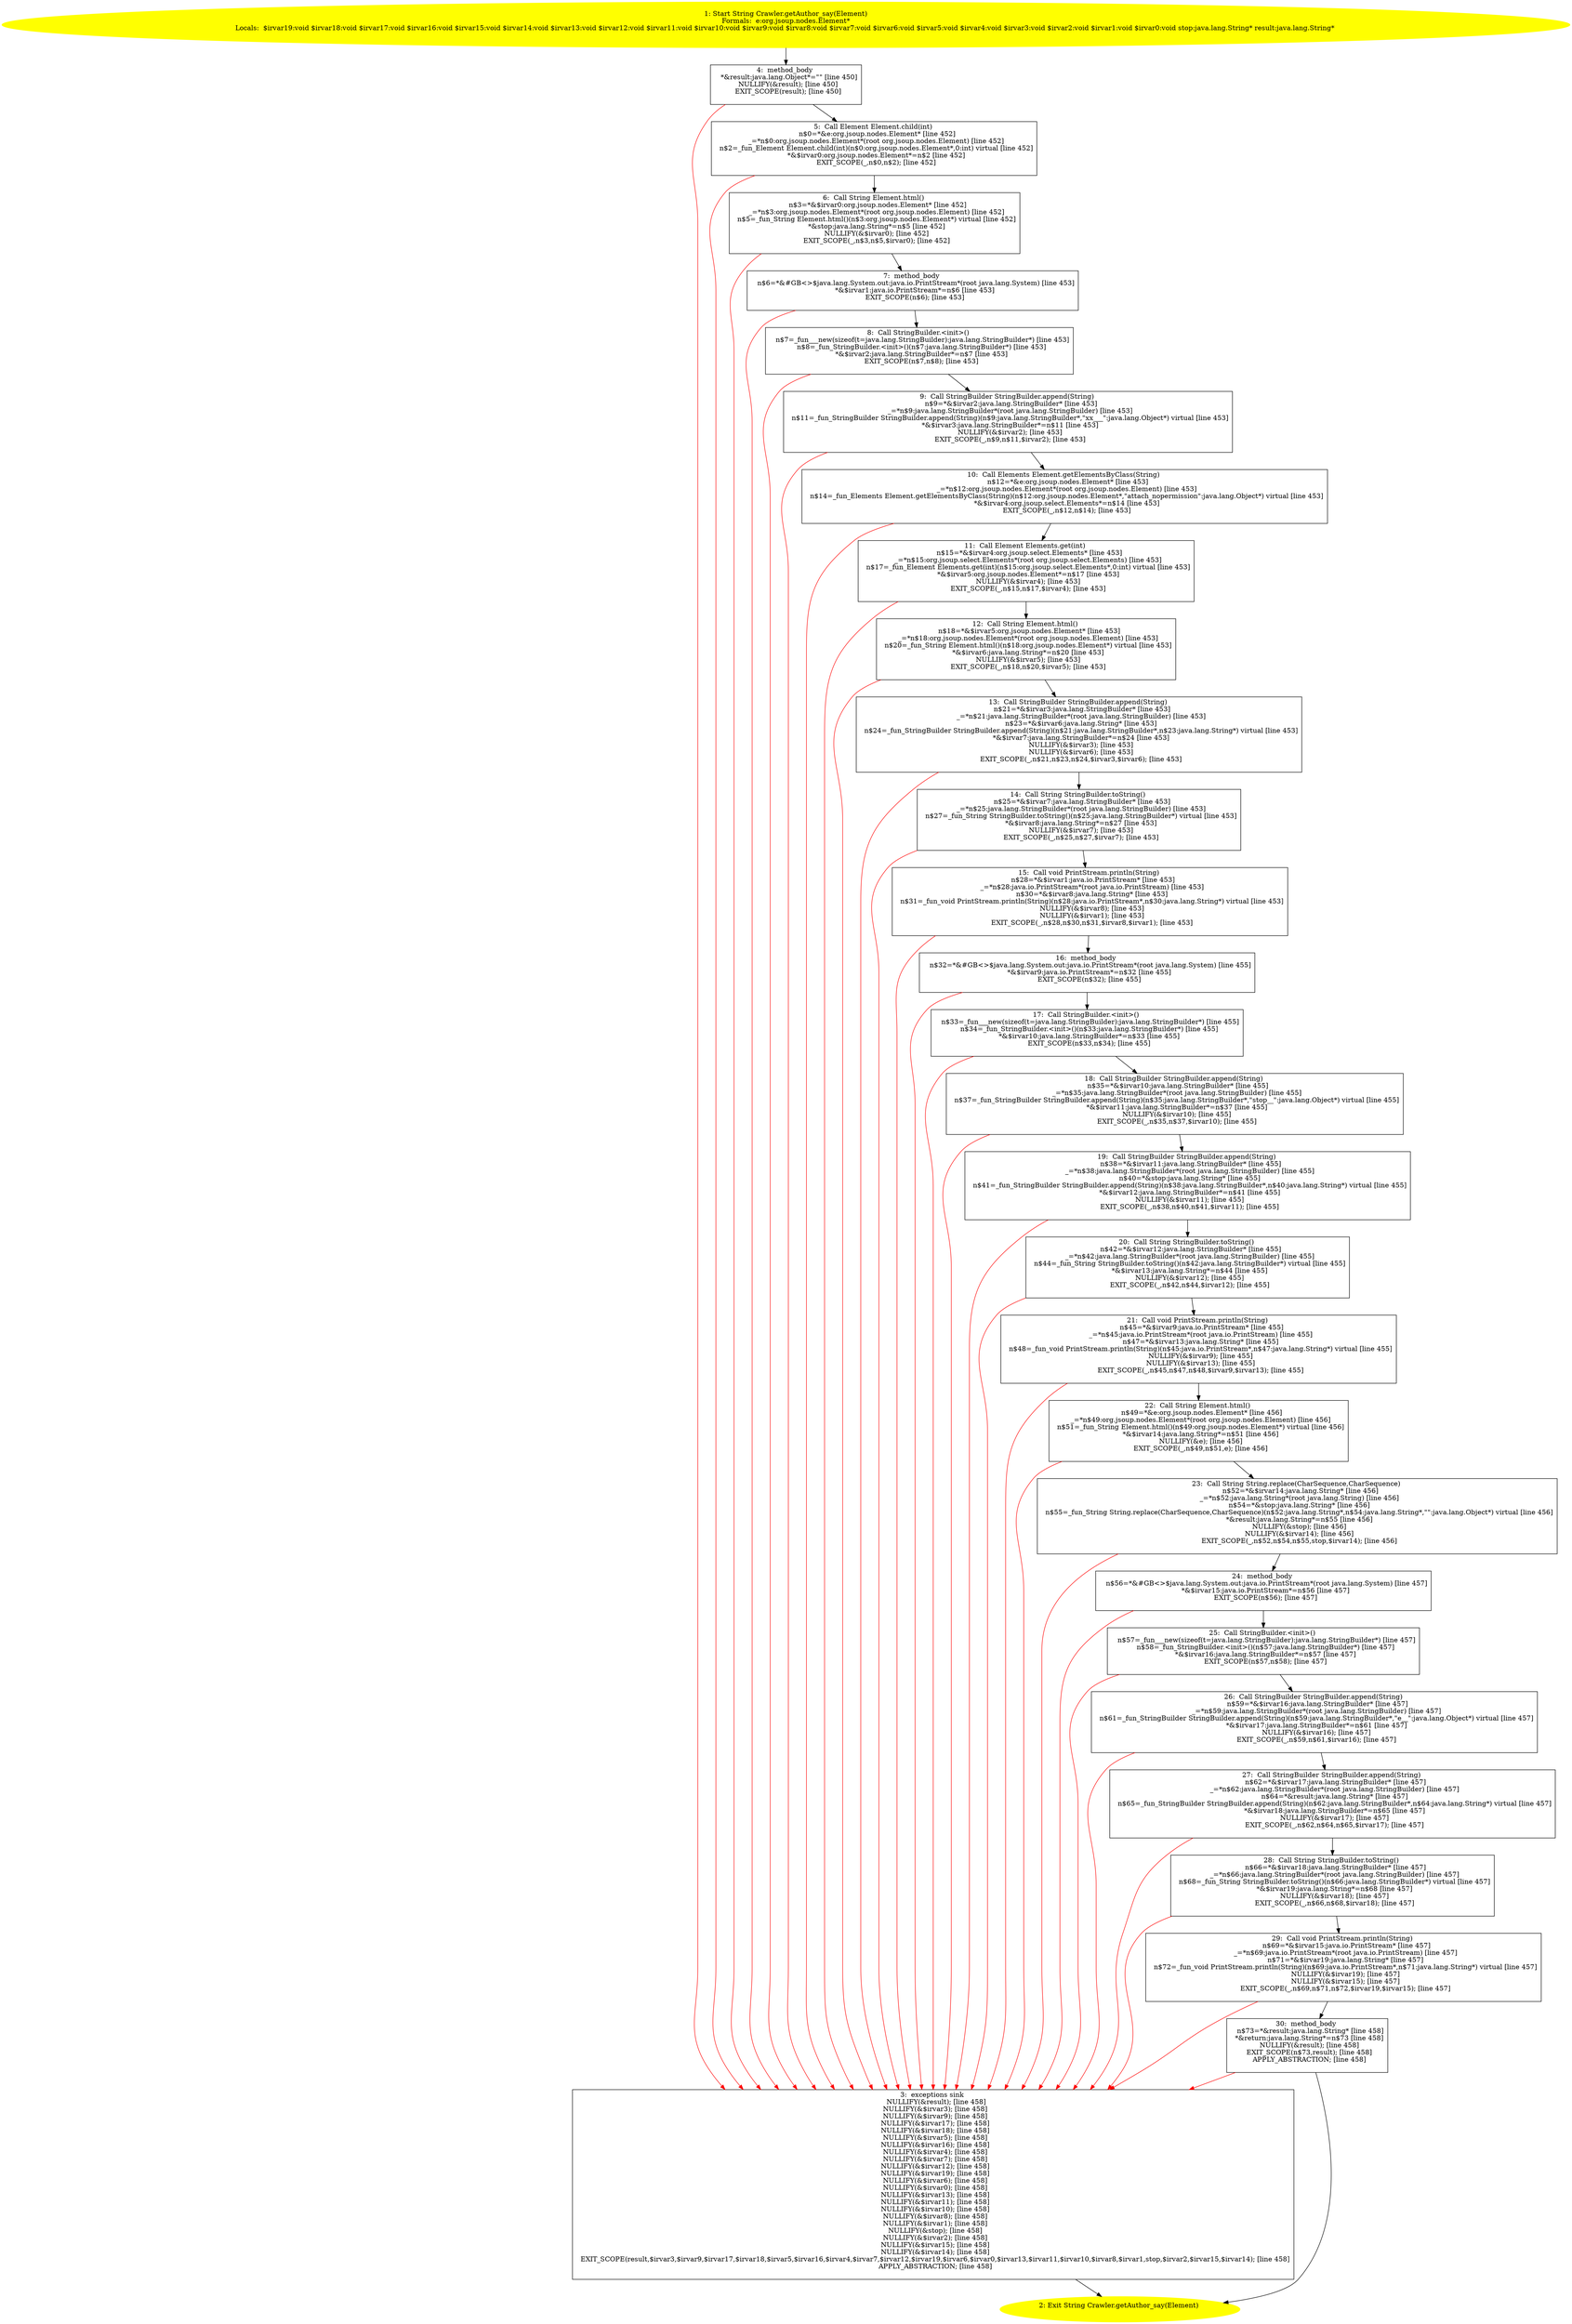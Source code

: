 /* @generated */
digraph cfg {
"com.dulishuo.yimusanfendi.Crawler.getAuthor_say(org.jsoup.nodes.Element):java.lang.String.e4fb759580d5a68f1a21addba2795ad1_1" [label="1: Start String Crawler.getAuthor_say(Element)\nFormals:  e:org.jsoup.nodes.Element*\nLocals:  $irvar19:void $irvar18:void $irvar17:void $irvar16:void $irvar15:void $irvar14:void $irvar13:void $irvar12:void $irvar11:void $irvar10:void $irvar9:void $irvar8:void $irvar7:void $irvar6:void $irvar5:void $irvar4:void $irvar3:void $irvar2:void $irvar1:void $irvar0:void stop:java.lang.String* result:java.lang.String* \n  " color=yellow style=filled]
	

	 "com.dulishuo.yimusanfendi.Crawler.getAuthor_say(org.jsoup.nodes.Element):java.lang.String.e4fb759580d5a68f1a21addba2795ad1_1" -> "com.dulishuo.yimusanfendi.Crawler.getAuthor_say(org.jsoup.nodes.Element):java.lang.String.e4fb759580d5a68f1a21addba2795ad1_4" ;
"com.dulishuo.yimusanfendi.Crawler.getAuthor_say(org.jsoup.nodes.Element):java.lang.String.e4fb759580d5a68f1a21addba2795ad1_2" [label="2: Exit String Crawler.getAuthor_say(Element) \n  " color=yellow style=filled]
	

"com.dulishuo.yimusanfendi.Crawler.getAuthor_say(org.jsoup.nodes.Element):java.lang.String.e4fb759580d5a68f1a21addba2795ad1_3" [label="3:  exceptions sink \n   NULLIFY(&result); [line 458]\n  NULLIFY(&$irvar3); [line 458]\n  NULLIFY(&$irvar9); [line 458]\n  NULLIFY(&$irvar17); [line 458]\n  NULLIFY(&$irvar18); [line 458]\n  NULLIFY(&$irvar5); [line 458]\n  NULLIFY(&$irvar16); [line 458]\n  NULLIFY(&$irvar4); [line 458]\n  NULLIFY(&$irvar7); [line 458]\n  NULLIFY(&$irvar12); [line 458]\n  NULLIFY(&$irvar19); [line 458]\n  NULLIFY(&$irvar6); [line 458]\n  NULLIFY(&$irvar0); [line 458]\n  NULLIFY(&$irvar13); [line 458]\n  NULLIFY(&$irvar11); [line 458]\n  NULLIFY(&$irvar10); [line 458]\n  NULLIFY(&$irvar8); [line 458]\n  NULLIFY(&$irvar1); [line 458]\n  NULLIFY(&stop); [line 458]\n  NULLIFY(&$irvar2); [line 458]\n  NULLIFY(&$irvar15); [line 458]\n  NULLIFY(&$irvar14); [line 458]\n  EXIT_SCOPE(result,$irvar3,$irvar9,$irvar17,$irvar18,$irvar5,$irvar16,$irvar4,$irvar7,$irvar12,$irvar19,$irvar6,$irvar0,$irvar13,$irvar11,$irvar10,$irvar8,$irvar1,stop,$irvar2,$irvar15,$irvar14); [line 458]\n  APPLY_ABSTRACTION; [line 458]\n " shape="box"]
	

	 "com.dulishuo.yimusanfendi.Crawler.getAuthor_say(org.jsoup.nodes.Element):java.lang.String.e4fb759580d5a68f1a21addba2795ad1_3" -> "com.dulishuo.yimusanfendi.Crawler.getAuthor_say(org.jsoup.nodes.Element):java.lang.String.e4fb759580d5a68f1a21addba2795ad1_2" ;
"com.dulishuo.yimusanfendi.Crawler.getAuthor_say(org.jsoup.nodes.Element):java.lang.String.e4fb759580d5a68f1a21addba2795ad1_4" [label="4:  method_body \n   *&result:java.lang.Object*=\"\" [line 450]\n  NULLIFY(&result); [line 450]\n  EXIT_SCOPE(result); [line 450]\n " shape="box"]
	

	 "com.dulishuo.yimusanfendi.Crawler.getAuthor_say(org.jsoup.nodes.Element):java.lang.String.e4fb759580d5a68f1a21addba2795ad1_4" -> "com.dulishuo.yimusanfendi.Crawler.getAuthor_say(org.jsoup.nodes.Element):java.lang.String.e4fb759580d5a68f1a21addba2795ad1_5" ;
	 "com.dulishuo.yimusanfendi.Crawler.getAuthor_say(org.jsoup.nodes.Element):java.lang.String.e4fb759580d5a68f1a21addba2795ad1_4" -> "com.dulishuo.yimusanfendi.Crawler.getAuthor_say(org.jsoup.nodes.Element):java.lang.String.e4fb759580d5a68f1a21addba2795ad1_3" [color="red" ];
"com.dulishuo.yimusanfendi.Crawler.getAuthor_say(org.jsoup.nodes.Element):java.lang.String.e4fb759580d5a68f1a21addba2795ad1_5" [label="5:  Call Element Element.child(int) \n   n$0=*&e:org.jsoup.nodes.Element* [line 452]\n  _=*n$0:org.jsoup.nodes.Element*(root org.jsoup.nodes.Element) [line 452]\n  n$2=_fun_Element Element.child(int)(n$0:org.jsoup.nodes.Element*,0:int) virtual [line 452]\n  *&$irvar0:org.jsoup.nodes.Element*=n$2 [line 452]\n  EXIT_SCOPE(_,n$0,n$2); [line 452]\n " shape="box"]
	

	 "com.dulishuo.yimusanfendi.Crawler.getAuthor_say(org.jsoup.nodes.Element):java.lang.String.e4fb759580d5a68f1a21addba2795ad1_5" -> "com.dulishuo.yimusanfendi.Crawler.getAuthor_say(org.jsoup.nodes.Element):java.lang.String.e4fb759580d5a68f1a21addba2795ad1_6" ;
	 "com.dulishuo.yimusanfendi.Crawler.getAuthor_say(org.jsoup.nodes.Element):java.lang.String.e4fb759580d5a68f1a21addba2795ad1_5" -> "com.dulishuo.yimusanfendi.Crawler.getAuthor_say(org.jsoup.nodes.Element):java.lang.String.e4fb759580d5a68f1a21addba2795ad1_3" [color="red" ];
"com.dulishuo.yimusanfendi.Crawler.getAuthor_say(org.jsoup.nodes.Element):java.lang.String.e4fb759580d5a68f1a21addba2795ad1_6" [label="6:  Call String Element.html() \n   n$3=*&$irvar0:org.jsoup.nodes.Element* [line 452]\n  _=*n$3:org.jsoup.nodes.Element*(root org.jsoup.nodes.Element) [line 452]\n  n$5=_fun_String Element.html()(n$3:org.jsoup.nodes.Element*) virtual [line 452]\n  *&stop:java.lang.String*=n$5 [line 452]\n  NULLIFY(&$irvar0); [line 452]\n  EXIT_SCOPE(_,n$3,n$5,$irvar0); [line 452]\n " shape="box"]
	

	 "com.dulishuo.yimusanfendi.Crawler.getAuthor_say(org.jsoup.nodes.Element):java.lang.String.e4fb759580d5a68f1a21addba2795ad1_6" -> "com.dulishuo.yimusanfendi.Crawler.getAuthor_say(org.jsoup.nodes.Element):java.lang.String.e4fb759580d5a68f1a21addba2795ad1_7" ;
	 "com.dulishuo.yimusanfendi.Crawler.getAuthor_say(org.jsoup.nodes.Element):java.lang.String.e4fb759580d5a68f1a21addba2795ad1_6" -> "com.dulishuo.yimusanfendi.Crawler.getAuthor_say(org.jsoup.nodes.Element):java.lang.String.e4fb759580d5a68f1a21addba2795ad1_3" [color="red" ];
"com.dulishuo.yimusanfendi.Crawler.getAuthor_say(org.jsoup.nodes.Element):java.lang.String.e4fb759580d5a68f1a21addba2795ad1_7" [label="7:  method_body \n   n$6=*&#GB<>$java.lang.System.out:java.io.PrintStream*(root java.lang.System) [line 453]\n  *&$irvar1:java.io.PrintStream*=n$6 [line 453]\n  EXIT_SCOPE(n$6); [line 453]\n " shape="box"]
	

	 "com.dulishuo.yimusanfendi.Crawler.getAuthor_say(org.jsoup.nodes.Element):java.lang.String.e4fb759580d5a68f1a21addba2795ad1_7" -> "com.dulishuo.yimusanfendi.Crawler.getAuthor_say(org.jsoup.nodes.Element):java.lang.String.e4fb759580d5a68f1a21addba2795ad1_8" ;
	 "com.dulishuo.yimusanfendi.Crawler.getAuthor_say(org.jsoup.nodes.Element):java.lang.String.e4fb759580d5a68f1a21addba2795ad1_7" -> "com.dulishuo.yimusanfendi.Crawler.getAuthor_say(org.jsoup.nodes.Element):java.lang.String.e4fb759580d5a68f1a21addba2795ad1_3" [color="red" ];
"com.dulishuo.yimusanfendi.Crawler.getAuthor_say(org.jsoup.nodes.Element):java.lang.String.e4fb759580d5a68f1a21addba2795ad1_8" [label="8:  Call StringBuilder.<init>() \n   n$7=_fun___new(sizeof(t=java.lang.StringBuilder):java.lang.StringBuilder*) [line 453]\n  n$8=_fun_StringBuilder.<init>()(n$7:java.lang.StringBuilder*) [line 453]\n  *&$irvar2:java.lang.StringBuilder*=n$7 [line 453]\n  EXIT_SCOPE(n$7,n$8); [line 453]\n " shape="box"]
	

	 "com.dulishuo.yimusanfendi.Crawler.getAuthor_say(org.jsoup.nodes.Element):java.lang.String.e4fb759580d5a68f1a21addba2795ad1_8" -> "com.dulishuo.yimusanfendi.Crawler.getAuthor_say(org.jsoup.nodes.Element):java.lang.String.e4fb759580d5a68f1a21addba2795ad1_9" ;
	 "com.dulishuo.yimusanfendi.Crawler.getAuthor_say(org.jsoup.nodes.Element):java.lang.String.e4fb759580d5a68f1a21addba2795ad1_8" -> "com.dulishuo.yimusanfendi.Crawler.getAuthor_say(org.jsoup.nodes.Element):java.lang.String.e4fb759580d5a68f1a21addba2795ad1_3" [color="red" ];
"com.dulishuo.yimusanfendi.Crawler.getAuthor_say(org.jsoup.nodes.Element):java.lang.String.e4fb759580d5a68f1a21addba2795ad1_9" [label="9:  Call StringBuilder StringBuilder.append(String) \n   n$9=*&$irvar2:java.lang.StringBuilder* [line 453]\n  _=*n$9:java.lang.StringBuilder*(root java.lang.StringBuilder) [line 453]\n  n$11=_fun_StringBuilder StringBuilder.append(String)(n$9:java.lang.StringBuilder*,\"xx___\":java.lang.Object*) virtual [line 453]\n  *&$irvar3:java.lang.StringBuilder*=n$11 [line 453]\n  NULLIFY(&$irvar2); [line 453]\n  EXIT_SCOPE(_,n$9,n$11,$irvar2); [line 453]\n " shape="box"]
	

	 "com.dulishuo.yimusanfendi.Crawler.getAuthor_say(org.jsoup.nodes.Element):java.lang.String.e4fb759580d5a68f1a21addba2795ad1_9" -> "com.dulishuo.yimusanfendi.Crawler.getAuthor_say(org.jsoup.nodes.Element):java.lang.String.e4fb759580d5a68f1a21addba2795ad1_10" ;
	 "com.dulishuo.yimusanfendi.Crawler.getAuthor_say(org.jsoup.nodes.Element):java.lang.String.e4fb759580d5a68f1a21addba2795ad1_9" -> "com.dulishuo.yimusanfendi.Crawler.getAuthor_say(org.jsoup.nodes.Element):java.lang.String.e4fb759580d5a68f1a21addba2795ad1_3" [color="red" ];
"com.dulishuo.yimusanfendi.Crawler.getAuthor_say(org.jsoup.nodes.Element):java.lang.String.e4fb759580d5a68f1a21addba2795ad1_10" [label="10:  Call Elements Element.getElementsByClass(String) \n   n$12=*&e:org.jsoup.nodes.Element* [line 453]\n  _=*n$12:org.jsoup.nodes.Element*(root org.jsoup.nodes.Element) [line 453]\n  n$14=_fun_Elements Element.getElementsByClass(String)(n$12:org.jsoup.nodes.Element*,\"attach_nopermission\":java.lang.Object*) virtual [line 453]\n  *&$irvar4:org.jsoup.select.Elements*=n$14 [line 453]\n  EXIT_SCOPE(_,n$12,n$14); [line 453]\n " shape="box"]
	

	 "com.dulishuo.yimusanfendi.Crawler.getAuthor_say(org.jsoup.nodes.Element):java.lang.String.e4fb759580d5a68f1a21addba2795ad1_10" -> "com.dulishuo.yimusanfendi.Crawler.getAuthor_say(org.jsoup.nodes.Element):java.lang.String.e4fb759580d5a68f1a21addba2795ad1_11" ;
	 "com.dulishuo.yimusanfendi.Crawler.getAuthor_say(org.jsoup.nodes.Element):java.lang.String.e4fb759580d5a68f1a21addba2795ad1_10" -> "com.dulishuo.yimusanfendi.Crawler.getAuthor_say(org.jsoup.nodes.Element):java.lang.String.e4fb759580d5a68f1a21addba2795ad1_3" [color="red" ];
"com.dulishuo.yimusanfendi.Crawler.getAuthor_say(org.jsoup.nodes.Element):java.lang.String.e4fb759580d5a68f1a21addba2795ad1_11" [label="11:  Call Element Elements.get(int) \n   n$15=*&$irvar4:org.jsoup.select.Elements* [line 453]\n  _=*n$15:org.jsoup.select.Elements*(root org.jsoup.select.Elements) [line 453]\n  n$17=_fun_Element Elements.get(int)(n$15:org.jsoup.select.Elements*,0:int) virtual [line 453]\n  *&$irvar5:org.jsoup.nodes.Element*=n$17 [line 453]\n  NULLIFY(&$irvar4); [line 453]\n  EXIT_SCOPE(_,n$15,n$17,$irvar4); [line 453]\n " shape="box"]
	

	 "com.dulishuo.yimusanfendi.Crawler.getAuthor_say(org.jsoup.nodes.Element):java.lang.String.e4fb759580d5a68f1a21addba2795ad1_11" -> "com.dulishuo.yimusanfendi.Crawler.getAuthor_say(org.jsoup.nodes.Element):java.lang.String.e4fb759580d5a68f1a21addba2795ad1_12" ;
	 "com.dulishuo.yimusanfendi.Crawler.getAuthor_say(org.jsoup.nodes.Element):java.lang.String.e4fb759580d5a68f1a21addba2795ad1_11" -> "com.dulishuo.yimusanfendi.Crawler.getAuthor_say(org.jsoup.nodes.Element):java.lang.String.e4fb759580d5a68f1a21addba2795ad1_3" [color="red" ];
"com.dulishuo.yimusanfendi.Crawler.getAuthor_say(org.jsoup.nodes.Element):java.lang.String.e4fb759580d5a68f1a21addba2795ad1_12" [label="12:  Call String Element.html() \n   n$18=*&$irvar5:org.jsoup.nodes.Element* [line 453]\n  _=*n$18:org.jsoup.nodes.Element*(root org.jsoup.nodes.Element) [line 453]\n  n$20=_fun_String Element.html()(n$18:org.jsoup.nodes.Element*) virtual [line 453]\n  *&$irvar6:java.lang.String*=n$20 [line 453]\n  NULLIFY(&$irvar5); [line 453]\n  EXIT_SCOPE(_,n$18,n$20,$irvar5); [line 453]\n " shape="box"]
	

	 "com.dulishuo.yimusanfendi.Crawler.getAuthor_say(org.jsoup.nodes.Element):java.lang.String.e4fb759580d5a68f1a21addba2795ad1_12" -> "com.dulishuo.yimusanfendi.Crawler.getAuthor_say(org.jsoup.nodes.Element):java.lang.String.e4fb759580d5a68f1a21addba2795ad1_13" ;
	 "com.dulishuo.yimusanfendi.Crawler.getAuthor_say(org.jsoup.nodes.Element):java.lang.String.e4fb759580d5a68f1a21addba2795ad1_12" -> "com.dulishuo.yimusanfendi.Crawler.getAuthor_say(org.jsoup.nodes.Element):java.lang.String.e4fb759580d5a68f1a21addba2795ad1_3" [color="red" ];
"com.dulishuo.yimusanfendi.Crawler.getAuthor_say(org.jsoup.nodes.Element):java.lang.String.e4fb759580d5a68f1a21addba2795ad1_13" [label="13:  Call StringBuilder StringBuilder.append(String) \n   n$21=*&$irvar3:java.lang.StringBuilder* [line 453]\n  _=*n$21:java.lang.StringBuilder*(root java.lang.StringBuilder) [line 453]\n  n$23=*&$irvar6:java.lang.String* [line 453]\n  n$24=_fun_StringBuilder StringBuilder.append(String)(n$21:java.lang.StringBuilder*,n$23:java.lang.String*) virtual [line 453]\n  *&$irvar7:java.lang.StringBuilder*=n$24 [line 453]\n  NULLIFY(&$irvar3); [line 453]\n  NULLIFY(&$irvar6); [line 453]\n  EXIT_SCOPE(_,n$21,n$23,n$24,$irvar3,$irvar6); [line 453]\n " shape="box"]
	

	 "com.dulishuo.yimusanfendi.Crawler.getAuthor_say(org.jsoup.nodes.Element):java.lang.String.e4fb759580d5a68f1a21addba2795ad1_13" -> "com.dulishuo.yimusanfendi.Crawler.getAuthor_say(org.jsoup.nodes.Element):java.lang.String.e4fb759580d5a68f1a21addba2795ad1_14" ;
	 "com.dulishuo.yimusanfendi.Crawler.getAuthor_say(org.jsoup.nodes.Element):java.lang.String.e4fb759580d5a68f1a21addba2795ad1_13" -> "com.dulishuo.yimusanfendi.Crawler.getAuthor_say(org.jsoup.nodes.Element):java.lang.String.e4fb759580d5a68f1a21addba2795ad1_3" [color="red" ];
"com.dulishuo.yimusanfendi.Crawler.getAuthor_say(org.jsoup.nodes.Element):java.lang.String.e4fb759580d5a68f1a21addba2795ad1_14" [label="14:  Call String StringBuilder.toString() \n   n$25=*&$irvar7:java.lang.StringBuilder* [line 453]\n  _=*n$25:java.lang.StringBuilder*(root java.lang.StringBuilder) [line 453]\n  n$27=_fun_String StringBuilder.toString()(n$25:java.lang.StringBuilder*) virtual [line 453]\n  *&$irvar8:java.lang.String*=n$27 [line 453]\n  NULLIFY(&$irvar7); [line 453]\n  EXIT_SCOPE(_,n$25,n$27,$irvar7); [line 453]\n " shape="box"]
	

	 "com.dulishuo.yimusanfendi.Crawler.getAuthor_say(org.jsoup.nodes.Element):java.lang.String.e4fb759580d5a68f1a21addba2795ad1_14" -> "com.dulishuo.yimusanfendi.Crawler.getAuthor_say(org.jsoup.nodes.Element):java.lang.String.e4fb759580d5a68f1a21addba2795ad1_15" ;
	 "com.dulishuo.yimusanfendi.Crawler.getAuthor_say(org.jsoup.nodes.Element):java.lang.String.e4fb759580d5a68f1a21addba2795ad1_14" -> "com.dulishuo.yimusanfendi.Crawler.getAuthor_say(org.jsoup.nodes.Element):java.lang.String.e4fb759580d5a68f1a21addba2795ad1_3" [color="red" ];
"com.dulishuo.yimusanfendi.Crawler.getAuthor_say(org.jsoup.nodes.Element):java.lang.String.e4fb759580d5a68f1a21addba2795ad1_15" [label="15:  Call void PrintStream.println(String) \n   n$28=*&$irvar1:java.io.PrintStream* [line 453]\n  _=*n$28:java.io.PrintStream*(root java.io.PrintStream) [line 453]\n  n$30=*&$irvar8:java.lang.String* [line 453]\n  n$31=_fun_void PrintStream.println(String)(n$28:java.io.PrintStream*,n$30:java.lang.String*) virtual [line 453]\n  NULLIFY(&$irvar8); [line 453]\n  NULLIFY(&$irvar1); [line 453]\n  EXIT_SCOPE(_,n$28,n$30,n$31,$irvar8,$irvar1); [line 453]\n " shape="box"]
	

	 "com.dulishuo.yimusanfendi.Crawler.getAuthor_say(org.jsoup.nodes.Element):java.lang.String.e4fb759580d5a68f1a21addba2795ad1_15" -> "com.dulishuo.yimusanfendi.Crawler.getAuthor_say(org.jsoup.nodes.Element):java.lang.String.e4fb759580d5a68f1a21addba2795ad1_16" ;
	 "com.dulishuo.yimusanfendi.Crawler.getAuthor_say(org.jsoup.nodes.Element):java.lang.String.e4fb759580d5a68f1a21addba2795ad1_15" -> "com.dulishuo.yimusanfendi.Crawler.getAuthor_say(org.jsoup.nodes.Element):java.lang.String.e4fb759580d5a68f1a21addba2795ad1_3" [color="red" ];
"com.dulishuo.yimusanfendi.Crawler.getAuthor_say(org.jsoup.nodes.Element):java.lang.String.e4fb759580d5a68f1a21addba2795ad1_16" [label="16:  method_body \n   n$32=*&#GB<>$java.lang.System.out:java.io.PrintStream*(root java.lang.System) [line 455]\n  *&$irvar9:java.io.PrintStream*=n$32 [line 455]\n  EXIT_SCOPE(n$32); [line 455]\n " shape="box"]
	

	 "com.dulishuo.yimusanfendi.Crawler.getAuthor_say(org.jsoup.nodes.Element):java.lang.String.e4fb759580d5a68f1a21addba2795ad1_16" -> "com.dulishuo.yimusanfendi.Crawler.getAuthor_say(org.jsoup.nodes.Element):java.lang.String.e4fb759580d5a68f1a21addba2795ad1_17" ;
	 "com.dulishuo.yimusanfendi.Crawler.getAuthor_say(org.jsoup.nodes.Element):java.lang.String.e4fb759580d5a68f1a21addba2795ad1_16" -> "com.dulishuo.yimusanfendi.Crawler.getAuthor_say(org.jsoup.nodes.Element):java.lang.String.e4fb759580d5a68f1a21addba2795ad1_3" [color="red" ];
"com.dulishuo.yimusanfendi.Crawler.getAuthor_say(org.jsoup.nodes.Element):java.lang.String.e4fb759580d5a68f1a21addba2795ad1_17" [label="17:  Call StringBuilder.<init>() \n   n$33=_fun___new(sizeof(t=java.lang.StringBuilder):java.lang.StringBuilder*) [line 455]\n  n$34=_fun_StringBuilder.<init>()(n$33:java.lang.StringBuilder*) [line 455]\n  *&$irvar10:java.lang.StringBuilder*=n$33 [line 455]\n  EXIT_SCOPE(n$33,n$34); [line 455]\n " shape="box"]
	

	 "com.dulishuo.yimusanfendi.Crawler.getAuthor_say(org.jsoup.nodes.Element):java.lang.String.e4fb759580d5a68f1a21addba2795ad1_17" -> "com.dulishuo.yimusanfendi.Crawler.getAuthor_say(org.jsoup.nodes.Element):java.lang.String.e4fb759580d5a68f1a21addba2795ad1_18" ;
	 "com.dulishuo.yimusanfendi.Crawler.getAuthor_say(org.jsoup.nodes.Element):java.lang.String.e4fb759580d5a68f1a21addba2795ad1_17" -> "com.dulishuo.yimusanfendi.Crawler.getAuthor_say(org.jsoup.nodes.Element):java.lang.String.e4fb759580d5a68f1a21addba2795ad1_3" [color="red" ];
"com.dulishuo.yimusanfendi.Crawler.getAuthor_say(org.jsoup.nodes.Element):java.lang.String.e4fb759580d5a68f1a21addba2795ad1_18" [label="18:  Call StringBuilder StringBuilder.append(String) \n   n$35=*&$irvar10:java.lang.StringBuilder* [line 455]\n  _=*n$35:java.lang.StringBuilder*(root java.lang.StringBuilder) [line 455]\n  n$37=_fun_StringBuilder StringBuilder.append(String)(n$35:java.lang.StringBuilder*,\"stop__\":java.lang.Object*) virtual [line 455]\n  *&$irvar11:java.lang.StringBuilder*=n$37 [line 455]\n  NULLIFY(&$irvar10); [line 455]\n  EXIT_SCOPE(_,n$35,n$37,$irvar10); [line 455]\n " shape="box"]
	

	 "com.dulishuo.yimusanfendi.Crawler.getAuthor_say(org.jsoup.nodes.Element):java.lang.String.e4fb759580d5a68f1a21addba2795ad1_18" -> "com.dulishuo.yimusanfendi.Crawler.getAuthor_say(org.jsoup.nodes.Element):java.lang.String.e4fb759580d5a68f1a21addba2795ad1_19" ;
	 "com.dulishuo.yimusanfendi.Crawler.getAuthor_say(org.jsoup.nodes.Element):java.lang.String.e4fb759580d5a68f1a21addba2795ad1_18" -> "com.dulishuo.yimusanfendi.Crawler.getAuthor_say(org.jsoup.nodes.Element):java.lang.String.e4fb759580d5a68f1a21addba2795ad1_3" [color="red" ];
"com.dulishuo.yimusanfendi.Crawler.getAuthor_say(org.jsoup.nodes.Element):java.lang.String.e4fb759580d5a68f1a21addba2795ad1_19" [label="19:  Call StringBuilder StringBuilder.append(String) \n   n$38=*&$irvar11:java.lang.StringBuilder* [line 455]\n  _=*n$38:java.lang.StringBuilder*(root java.lang.StringBuilder) [line 455]\n  n$40=*&stop:java.lang.String* [line 455]\n  n$41=_fun_StringBuilder StringBuilder.append(String)(n$38:java.lang.StringBuilder*,n$40:java.lang.String*) virtual [line 455]\n  *&$irvar12:java.lang.StringBuilder*=n$41 [line 455]\n  NULLIFY(&$irvar11); [line 455]\n  EXIT_SCOPE(_,n$38,n$40,n$41,$irvar11); [line 455]\n " shape="box"]
	

	 "com.dulishuo.yimusanfendi.Crawler.getAuthor_say(org.jsoup.nodes.Element):java.lang.String.e4fb759580d5a68f1a21addba2795ad1_19" -> "com.dulishuo.yimusanfendi.Crawler.getAuthor_say(org.jsoup.nodes.Element):java.lang.String.e4fb759580d5a68f1a21addba2795ad1_20" ;
	 "com.dulishuo.yimusanfendi.Crawler.getAuthor_say(org.jsoup.nodes.Element):java.lang.String.e4fb759580d5a68f1a21addba2795ad1_19" -> "com.dulishuo.yimusanfendi.Crawler.getAuthor_say(org.jsoup.nodes.Element):java.lang.String.e4fb759580d5a68f1a21addba2795ad1_3" [color="red" ];
"com.dulishuo.yimusanfendi.Crawler.getAuthor_say(org.jsoup.nodes.Element):java.lang.String.e4fb759580d5a68f1a21addba2795ad1_20" [label="20:  Call String StringBuilder.toString() \n   n$42=*&$irvar12:java.lang.StringBuilder* [line 455]\n  _=*n$42:java.lang.StringBuilder*(root java.lang.StringBuilder) [line 455]\n  n$44=_fun_String StringBuilder.toString()(n$42:java.lang.StringBuilder*) virtual [line 455]\n  *&$irvar13:java.lang.String*=n$44 [line 455]\n  NULLIFY(&$irvar12); [line 455]\n  EXIT_SCOPE(_,n$42,n$44,$irvar12); [line 455]\n " shape="box"]
	

	 "com.dulishuo.yimusanfendi.Crawler.getAuthor_say(org.jsoup.nodes.Element):java.lang.String.e4fb759580d5a68f1a21addba2795ad1_20" -> "com.dulishuo.yimusanfendi.Crawler.getAuthor_say(org.jsoup.nodes.Element):java.lang.String.e4fb759580d5a68f1a21addba2795ad1_21" ;
	 "com.dulishuo.yimusanfendi.Crawler.getAuthor_say(org.jsoup.nodes.Element):java.lang.String.e4fb759580d5a68f1a21addba2795ad1_20" -> "com.dulishuo.yimusanfendi.Crawler.getAuthor_say(org.jsoup.nodes.Element):java.lang.String.e4fb759580d5a68f1a21addba2795ad1_3" [color="red" ];
"com.dulishuo.yimusanfendi.Crawler.getAuthor_say(org.jsoup.nodes.Element):java.lang.String.e4fb759580d5a68f1a21addba2795ad1_21" [label="21:  Call void PrintStream.println(String) \n   n$45=*&$irvar9:java.io.PrintStream* [line 455]\n  _=*n$45:java.io.PrintStream*(root java.io.PrintStream) [line 455]\n  n$47=*&$irvar13:java.lang.String* [line 455]\n  n$48=_fun_void PrintStream.println(String)(n$45:java.io.PrintStream*,n$47:java.lang.String*) virtual [line 455]\n  NULLIFY(&$irvar9); [line 455]\n  NULLIFY(&$irvar13); [line 455]\n  EXIT_SCOPE(_,n$45,n$47,n$48,$irvar9,$irvar13); [line 455]\n " shape="box"]
	

	 "com.dulishuo.yimusanfendi.Crawler.getAuthor_say(org.jsoup.nodes.Element):java.lang.String.e4fb759580d5a68f1a21addba2795ad1_21" -> "com.dulishuo.yimusanfendi.Crawler.getAuthor_say(org.jsoup.nodes.Element):java.lang.String.e4fb759580d5a68f1a21addba2795ad1_22" ;
	 "com.dulishuo.yimusanfendi.Crawler.getAuthor_say(org.jsoup.nodes.Element):java.lang.String.e4fb759580d5a68f1a21addba2795ad1_21" -> "com.dulishuo.yimusanfendi.Crawler.getAuthor_say(org.jsoup.nodes.Element):java.lang.String.e4fb759580d5a68f1a21addba2795ad1_3" [color="red" ];
"com.dulishuo.yimusanfendi.Crawler.getAuthor_say(org.jsoup.nodes.Element):java.lang.String.e4fb759580d5a68f1a21addba2795ad1_22" [label="22:  Call String Element.html() \n   n$49=*&e:org.jsoup.nodes.Element* [line 456]\n  _=*n$49:org.jsoup.nodes.Element*(root org.jsoup.nodes.Element) [line 456]\n  n$51=_fun_String Element.html()(n$49:org.jsoup.nodes.Element*) virtual [line 456]\n  *&$irvar14:java.lang.String*=n$51 [line 456]\n  NULLIFY(&e); [line 456]\n  EXIT_SCOPE(_,n$49,n$51,e); [line 456]\n " shape="box"]
	

	 "com.dulishuo.yimusanfendi.Crawler.getAuthor_say(org.jsoup.nodes.Element):java.lang.String.e4fb759580d5a68f1a21addba2795ad1_22" -> "com.dulishuo.yimusanfendi.Crawler.getAuthor_say(org.jsoup.nodes.Element):java.lang.String.e4fb759580d5a68f1a21addba2795ad1_23" ;
	 "com.dulishuo.yimusanfendi.Crawler.getAuthor_say(org.jsoup.nodes.Element):java.lang.String.e4fb759580d5a68f1a21addba2795ad1_22" -> "com.dulishuo.yimusanfendi.Crawler.getAuthor_say(org.jsoup.nodes.Element):java.lang.String.e4fb759580d5a68f1a21addba2795ad1_3" [color="red" ];
"com.dulishuo.yimusanfendi.Crawler.getAuthor_say(org.jsoup.nodes.Element):java.lang.String.e4fb759580d5a68f1a21addba2795ad1_23" [label="23:  Call String String.replace(CharSequence,CharSequence) \n   n$52=*&$irvar14:java.lang.String* [line 456]\n  _=*n$52:java.lang.String*(root java.lang.String) [line 456]\n  n$54=*&stop:java.lang.String* [line 456]\n  n$55=_fun_String String.replace(CharSequence,CharSequence)(n$52:java.lang.String*,n$54:java.lang.String*,\"\":java.lang.Object*) virtual [line 456]\n  *&result:java.lang.String*=n$55 [line 456]\n  NULLIFY(&stop); [line 456]\n  NULLIFY(&$irvar14); [line 456]\n  EXIT_SCOPE(_,n$52,n$54,n$55,stop,$irvar14); [line 456]\n " shape="box"]
	

	 "com.dulishuo.yimusanfendi.Crawler.getAuthor_say(org.jsoup.nodes.Element):java.lang.String.e4fb759580d5a68f1a21addba2795ad1_23" -> "com.dulishuo.yimusanfendi.Crawler.getAuthor_say(org.jsoup.nodes.Element):java.lang.String.e4fb759580d5a68f1a21addba2795ad1_24" ;
	 "com.dulishuo.yimusanfendi.Crawler.getAuthor_say(org.jsoup.nodes.Element):java.lang.String.e4fb759580d5a68f1a21addba2795ad1_23" -> "com.dulishuo.yimusanfendi.Crawler.getAuthor_say(org.jsoup.nodes.Element):java.lang.String.e4fb759580d5a68f1a21addba2795ad1_3" [color="red" ];
"com.dulishuo.yimusanfendi.Crawler.getAuthor_say(org.jsoup.nodes.Element):java.lang.String.e4fb759580d5a68f1a21addba2795ad1_24" [label="24:  method_body \n   n$56=*&#GB<>$java.lang.System.out:java.io.PrintStream*(root java.lang.System) [line 457]\n  *&$irvar15:java.io.PrintStream*=n$56 [line 457]\n  EXIT_SCOPE(n$56); [line 457]\n " shape="box"]
	

	 "com.dulishuo.yimusanfendi.Crawler.getAuthor_say(org.jsoup.nodes.Element):java.lang.String.e4fb759580d5a68f1a21addba2795ad1_24" -> "com.dulishuo.yimusanfendi.Crawler.getAuthor_say(org.jsoup.nodes.Element):java.lang.String.e4fb759580d5a68f1a21addba2795ad1_25" ;
	 "com.dulishuo.yimusanfendi.Crawler.getAuthor_say(org.jsoup.nodes.Element):java.lang.String.e4fb759580d5a68f1a21addba2795ad1_24" -> "com.dulishuo.yimusanfendi.Crawler.getAuthor_say(org.jsoup.nodes.Element):java.lang.String.e4fb759580d5a68f1a21addba2795ad1_3" [color="red" ];
"com.dulishuo.yimusanfendi.Crawler.getAuthor_say(org.jsoup.nodes.Element):java.lang.String.e4fb759580d5a68f1a21addba2795ad1_25" [label="25:  Call StringBuilder.<init>() \n   n$57=_fun___new(sizeof(t=java.lang.StringBuilder):java.lang.StringBuilder*) [line 457]\n  n$58=_fun_StringBuilder.<init>()(n$57:java.lang.StringBuilder*) [line 457]\n  *&$irvar16:java.lang.StringBuilder*=n$57 [line 457]\n  EXIT_SCOPE(n$57,n$58); [line 457]\n " shape="box"]
	

	 "com.dulishuo.yimusanfendi.Crawler.getAuthor_say(org.jsoup.nodes.Element):java.lang.String.e4fb759580d5a68f1a21addba2795ad1_25" -> "com.dulishuo.yimusanfendi.Crawler.getAuthor_say(org.jsoup.nodes.Element):java.lang.String.e4fb759580d5a68f1a21addba2795ad1_26" ;
	 "com.dulishuo.yimusanfendi.Crawler.getAuthor_say(org.jsoup.nodes.Element):java.lang.String.e4fb759580d5a68f1a21addba2795ad1_25" -> "com.dulishuo.yimusanfendi.Crawler.getAuthor_say(org.jsoup.nodes.Element):java.lang.String.e4fb759580d5a68f1a21addba2795ad1_3" [color="red" ];
"com.dulishuo.yimusanfendi.Crawler.getAuthor_say(org.jsoup.nodes.Element):java.lang.String.e4fb759580d5a68f1a21addba2795ad1_26" [label="26:  Call StringBuilder StringBuilder.append(String) \n   n$59=*&$irvar16:java.lang.StringBuilder* [line 457]\n  _=*n$59:java.lang.StringBuilder*(root java.lang.StringBuilder) [line 457]\n  n$61=_fun_StringBuilder StringBuilder.append(String)(n$59:java.lang.StringBuilder*,\"e__\":java.lang.Object*) virtual [line 457]\n  *&$irvar17:java.lang.StringBuilder*=n$61 [line 457]\n  NULLIFY(&$irvar16); [line 457]\n  EXIT_SCOPE(_,n$59,n$61,$irvar16); [line 457]\n " shape="box"]
	

	 "com.dulishuo.yimusanfendi.Crawler.getAuthor_say(org.jsoup.nodes.Element):java.lang.String.e4fb759580d5a68f1a21addba2795ad1_26" -> "com.dulishuo.yimusanfendi.Crawler.getAuthor_say(org.jsoup.nodes.Element):java.lang.String.e4fb759580d5a68f1a21addba2795ad1_27" ;
	 "com.dulishuo.yimusanfendi.Crawler.getAuthor_say(org.jsoup.nodes.Element):java.lang.String.e4fb759580d5a68f1a21addba2795ad1_26" -> "com.dulishuo.yimusanfendi.Crawler.getAuthor_say(org.jsoup.nodes.Element):java.lang.String.e4fb759580d5a68f1a21addba2795ad1_3" [color="red" ];
"com.dulishuo.yimusanfendi.Crawler.getAuthor_say(org.jsoup.nodes.Element):java.lang.String.e4fb759580d5a68f1a21addba2795ad1_27" [label="27:  Call StringBuilder StringBuilder.append(String) \n   n$62=*&$irvar17:java.lang.StringBuilder* [line 457]\n  _=*n$62:java.lang.StringBuilder*(root java.lang.StringBuilder) [line 457]\n  n$64=*&result:java.lang.String* [line 457]\n  n$65=_fun_StringBuilder StringBuilder.append(String)(n$62:java.lang.StringBuilder*,n$64:java.lang.String*) virtual [line 457]\n  *&$irvar18:java.lang.StringBuilder*=n$65 [line 457]\n  NULLIFY(&$irvar17); [line 457]\n  EXIT_SCOPE(_,n$62,n$64,n$65,$irvar17); [line 457]\n " shape="box"]
	

	 "com.dulishuo.yimusanfendi.Crawler.getAuthor_say(org.jsoup.nodes.Element):java.lang.String.e4fb759580d5a68f1a21addba2795ad1_27" -> "com.dulishuo.yimusanfendi.Crawler.getAuthor_say(org.jsoup.nodes.Element):java.lang.String.e4fb759580d5a68f1a21addba2795ad1_28" ;
	 "com.dulishuo.yimusanfendi.Crawler.getAuthor_say(org.jsoup.nodes.Element):java.lang.String.e4fb759580d5a68f1a21addba2795ad1_27" -> "com.dulishuo.yimusanfendi.Crawler.getAuthor_say(org.jsoup.nodes.Element):java.lang.String.e4fb759580d5a68f1a21addba2795ad1_3" [color="red" ];
"com.dulishuo.yimusanfendi.Crawler.getAuthor_say(org.jsoup.nodes.Element):java.lang.String.e4fb759580d5a68f1a21addba2795ad1_28" [label="28:  Call String StringBuilder.toString() \n   n$66=*&$irvar18:java.lang.StringBuilder* [line 457]\n  _=*n$66:java.lang.StringBuilder*(root java.lang.StringBuilder) [line 457]\n  n$68=_fun_String StringBuilder.toString()(n$66:java.lang.StringBuilder*) virtual [line 457]\n  *&$irvar19:java.lang.String*=n$68 [line 457]\n  NULLIFY(&$irvar18); [line 457]\n  EXIT_SCOPE(_,n$66,n$68,$irvar18); [line 457]\n " shape="box"]
	

	 "com.dulishuo.yimusanfendi.Crawler.getAuthor_say(org.jsoup.nodes.Element):java.lang.String.e4fb759580d5a68f1a21addba2795ad1_28" -> "com.dulishuo.yimusanfendi.Crawler.getAuthor_say(org.jsoup.nodes.Element):java.lang.String.e4fb759580d5a68f1a21addba2795ad1_29" ;
	 "com.dulishuo.yimusanfendi.Crawler.getAuthor_say(org.jsoup.nodes.Element):java.lang.String.e4fb759580d5a68f1a21addba2795ad1_28" -> "com.dulishuo.yimusanfendi.Crawler.getAuthor_say(org.jsoup.nodes.Element):java.lang.String.e4fb759580d5a68f1a21addba2795ad1_3" [color="red" ];
"com.dulishuo.yimusanfendi.Crawler.getAuthor_say(org.jsoup.nodes.Element):java.lang.String.e4fb759580d5a68f1a21addba2795ad1_29" [label="29:  Call void PrintStream.println(String) \n   n$69=*&$irvar15:java.io.PrintStream* [line 457]\n  _=*n$69:java.io.PrintStream*(root java.io.PrintStream) [line 457]\n  n$71=*&$irvar19:java.lang.String* [line 457]\n  n$72=_fun_void PrintStream.println(String)(n$69:java.io.PrintStream*,n$71:java.lang.String*) virtual [line 457]\n  NULLIFY(&$irvar19); [line 457]\n  NULLIFY(&$irvar15); [line 457]\n  EXIT_SCOPE(_,n$69,n$71,n$72,$irvar19,$irvar15); [line 457]\n " shape="box"]
	

	 "com.dulishuo.yimusanfendi.Crawler.getAuthor_say(org.jsoup.nodes.Element):java.lang.String.e4fb759580d5a68f1a21addba2795ad1_29" -> "com.dulishuo.yimusanfendi.Crawler.getAuthor_say(org.jsoup.nodes.Element):java.lang.String.e4fb759580d5a68f1a21addba2795ad1_30" ;
	 "com.dulishuo.yimusanfendi.Crawler.getAuthor_say(org.jsoup.nodes.Element):java.lang.String.e4fb759580d5a68f1a21addba2795ad1_29" -> "com.dulishuo.yimusanfendi.Crawler.getAuthor_say(org.jsoup.nodes.Element):java.lang.String.e4fb759580d5a68f1a21addba2795ad1_3" [color="red" ];
"com.dulishuo.yimusanfendi.Crawler.getAuthor_say(org.jsoup.nodes.Element):java.lang.String.e4fb759580d5a68f1a21addba2795ad1_30" [label="30:  method_body \n   n$73=*&result:java.lang.String* [line 458]\n  *&return:java.lang.String*=n$73 [line 458]\n  NULLIFY(&result); [line 458]\n  EXIT_SCOPE(n$73,result); [line 458]\n  APPLY_ABSTRACTION; [line 458]\n " shape="box"]
	

	 "com.dulishuo.yimusanfendi.Crawler.getAuthor_say(org.jsoup.nodes.Element):java.lang.String.e4fb759580d5a68f1a21addba2795ad1_30" -> "com.dulishuo.yimusanfendi.Crawler.getAuthor_say(org.jsoup.nodes.Element):java.lang.String.e4fb759580d5a68f1a21addba2795ad1_2" ;
	 "com.dulishuo.yimusanfendi.Crawler.getAuthor_say(org.jsoup.nodes.Element):java.lang.String.e4fb759580d5a68f1a21addba2795ad1_30" -> "com.dulishuo.yimusanfendi.Crawler.getAuthor_say(org.jsoup.nodes.Element):java.lang.String.e4fb759580d5a68f1a21addba2795ad1_3" [color="red" ];
}

